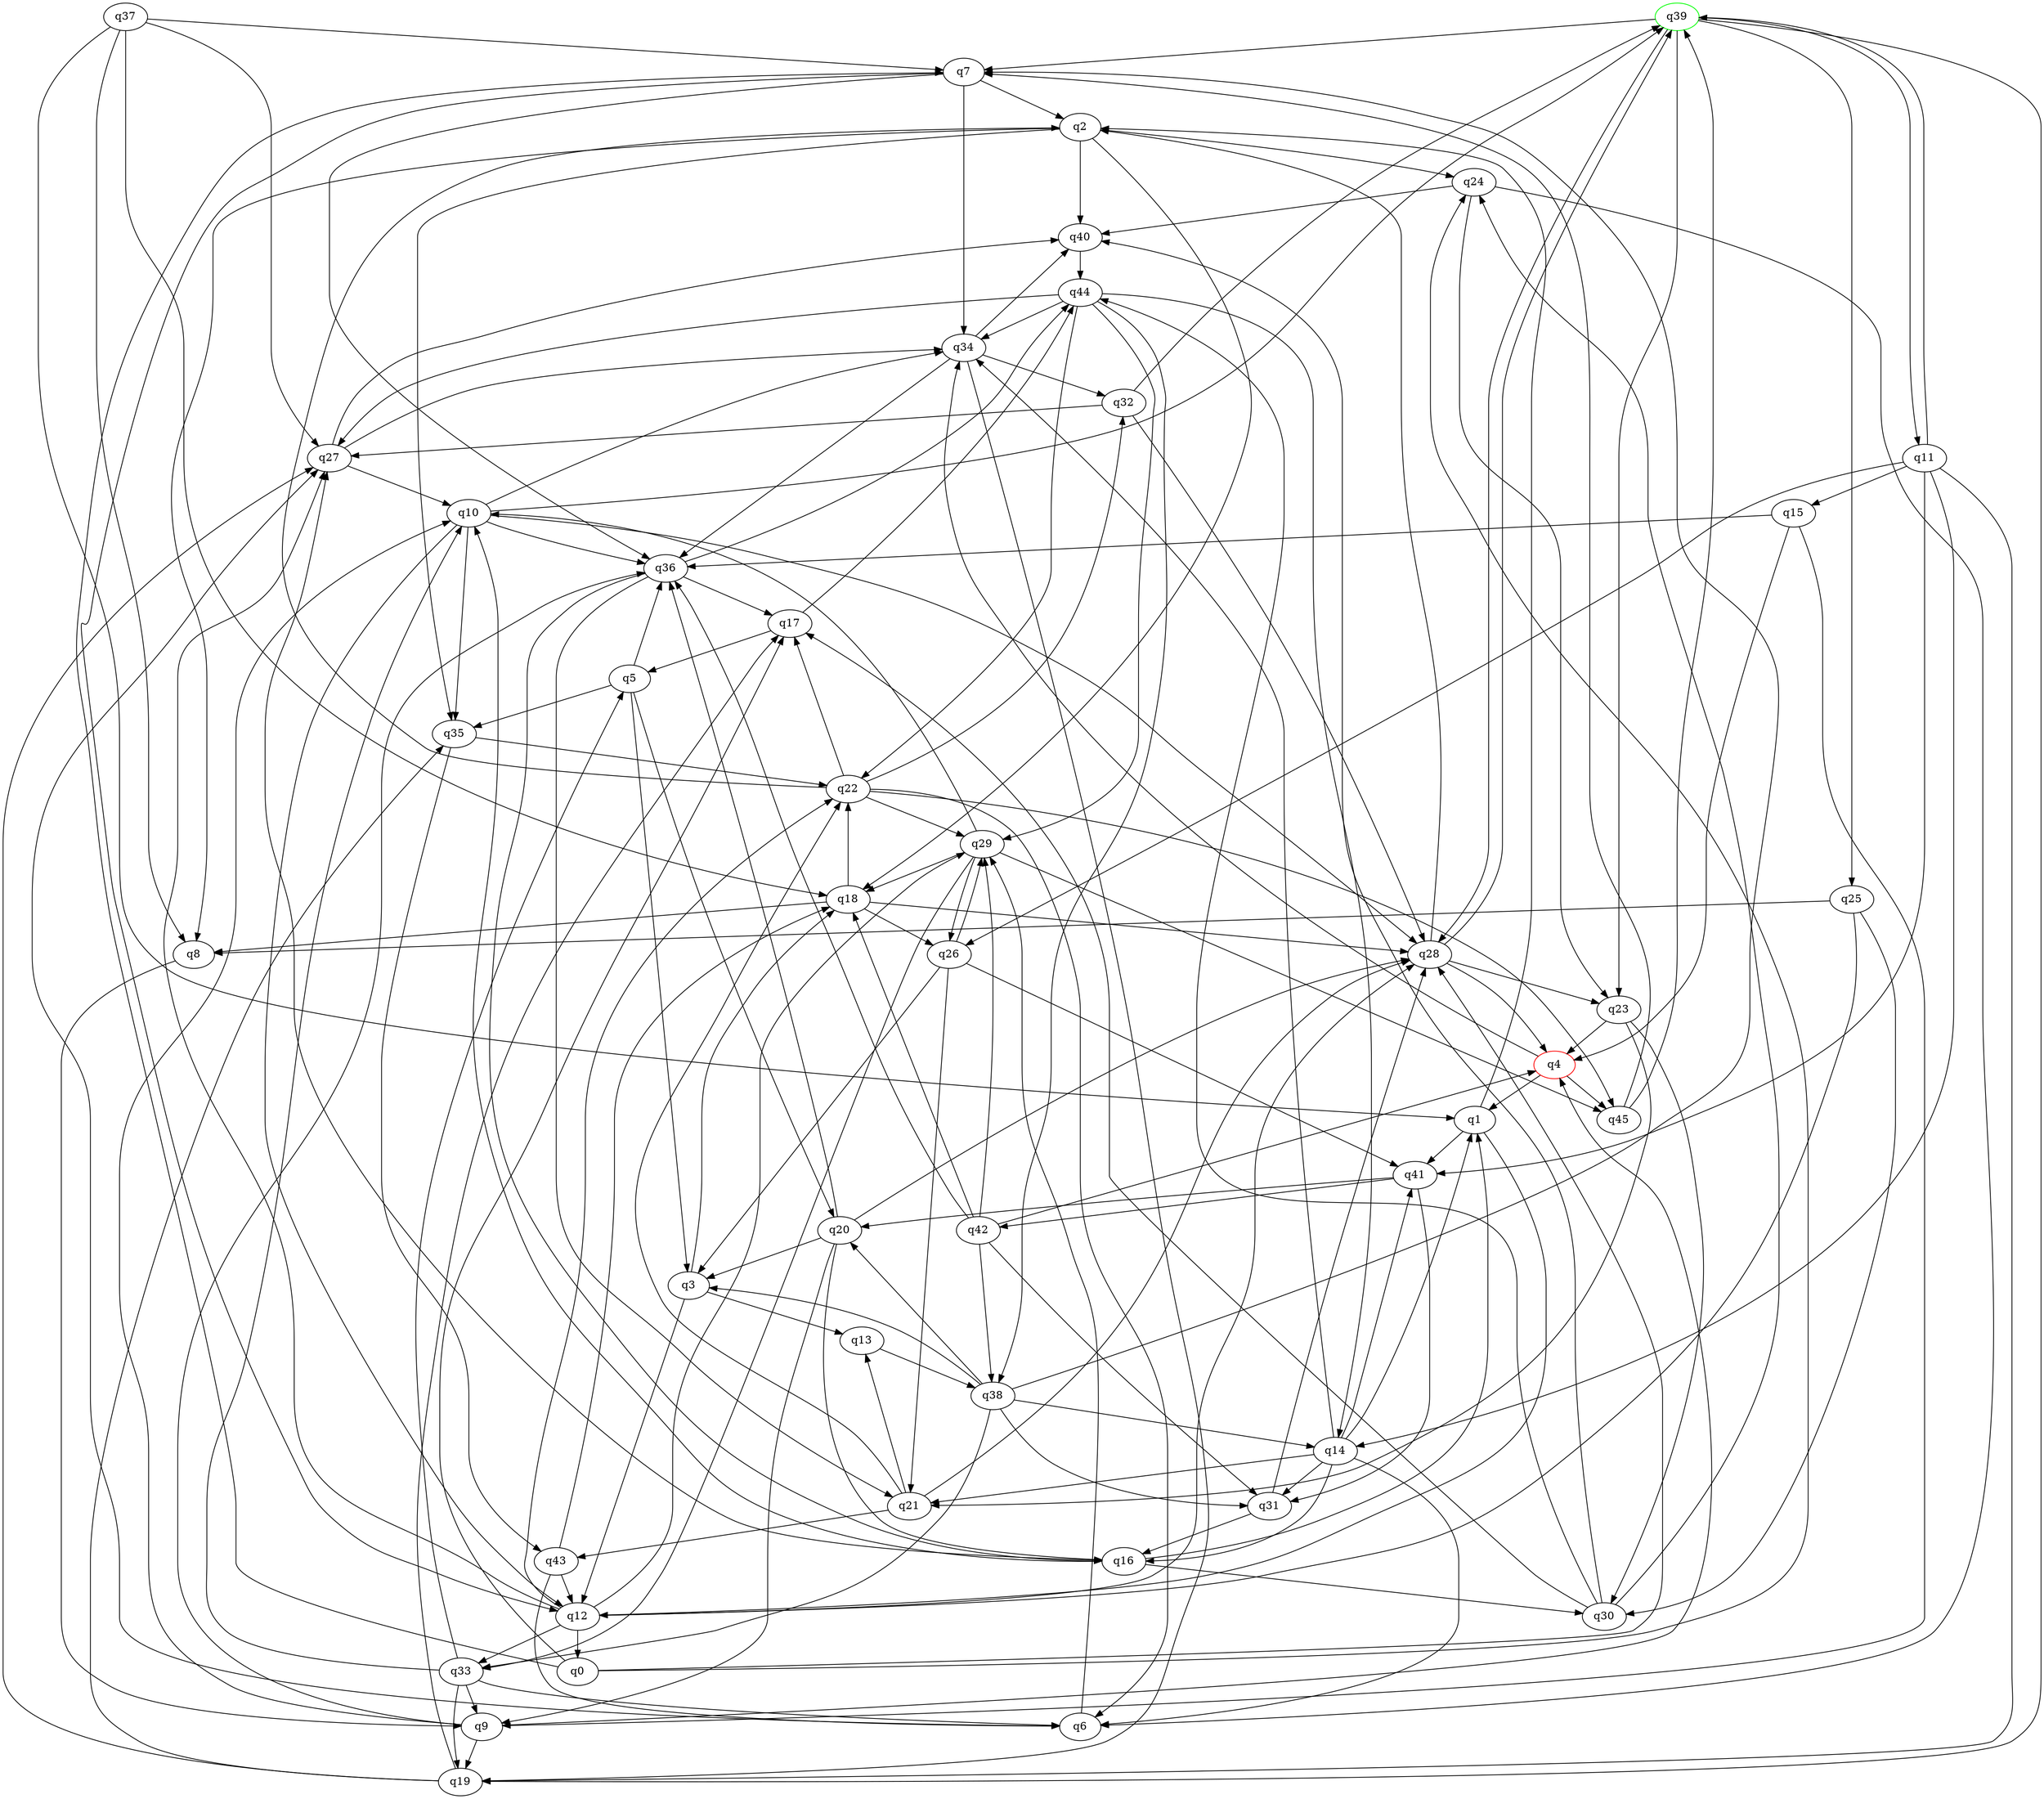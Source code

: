 digraph A{
q39 [initial=1,color=green];
q4 [final=1,color=red];
q0 -> q7;
q0 -> q17;
q0 -> q24;
q0 -> q28;
q1 -> q2;
q1 -> q12;
q1 -> q41;
q2 -> q8;
q2 -> q18;
q2 -> q24;
q2 -> q35;
q2 -> q40;
q3 -> q12;
q3 -> q13;
q3 -> q18;
q4 -> q1;
q4 -> q34;
q4 -> q45;
q5 -> q3;
q5 -> q20;
q5 -> q35;
q5 -> q36;
q6 -> q27;
q6 -> q29;
q7 -> q2;
q7 -> q12;
q7 -> q34;
q7 -> q36;
q8 -> q9;
q9 -> q4;
q9 -> q10;
q9 -> q19;
q9 -> q36;
q10 -> q12;
q10 -> q28;
q10 -> q34;
q10 -> q35;
q10 -> q36;
q10 -> q39;
q11 -> q14;
q11 -> q15;
q11 -> q19;
q11 -> q26;
q11 -> q39;
q11 -> q41;
q12 -> q0;
q12 -> q22;
q12 -> q27;
q12 -> q28;
q12 -> q29;
q12 -> q33;
q13 -> q38;
q14 -> q1;
q14 -> q6;
q14 -> q16;
q14 -> q21;
q14 -> q31;
q14 -> q34;
q14 -> q41;
q15 -> q4;
q15 -> q9;
q15 -> q36;
q16 -> q1;
q16 -> q10;
q16 -> q27;
q16 -> q30;
q17 -> q5;
q17 -> q44;
q18 -> q8;
q18 -> q22;
q18 -> q26;
q18 -> q28;
q19 -> q17;
q19 -> q27;
q19 -> q35;
q20 -> q3;
q20 -> q9;
q20 -> q16;
q20 -> q28;
q20 -> q36;
q21 -> q13;
q21 -> q22;
q21 -> q28;
q21 -> q43;
q22 -> q2;
q22 -> q6;
q22 -> q17;
q22 -> q29;
q22 -> q32;
q22 -> q45;
q23 -> q4;
q23 -> q21;
q23 -> q30;
q24 -> q6;
q24 -> q23;
q24 -> q40;
q25 -> q8;
q25 -> q12;
q25 -> q30;
q26 -> q3;
q26 -> q21;
q26 -> q29;
q26 -> q41;
q27 -> q10;
q27 -> q34;
q27 -> q40;
q28 -> q2;
q28 -> q4;
q28 -> q23;
q28 -> q39;
q29 -> q10;
q29 -> q18;
q29 -> q26;
q29 -> q33;
q29 -> q45;
q30 -> q17;
q30 -> q24;
q30 -> q40;
q30 -> q44;
q31 -> q16;
q31 -> q28;
q32 -> q27;
q32 -> q28;
q32 -> q39;
q33 -> q5;
q33 -> q6;
q33 -> q9;
q33 -> q10;
q33 -> q19;
q34 -> q19;
q34 -> q32;
q34 -> q36;
q34 -> q40;
q35 -> q22;
q35 -> q43;
q36 -> q16;
q36 -> q17;
q36 -> q21;
q36 -> q44;
q37 -> q1;
q37 -> q7;
q37 -> q8;
q37 -> q18;
q37 -> q27;
q38 -> q3;
q38 -> q7;
q38 -> q14;
q38 -> q20;
q38 -> q31;
q38 -> q33;
q39 -> q7;
q39 -> q11;
q39 -> q19;
q39 -> q23;
q39 -> q25;
q39 -> q28;
q40 -> q44;
q41 -> q20;
q41 -> q31;
q41 -> q42;
q42 -> q4;
q42 -> q18;
q42 -> q29;
q42 -> q31;
q42 -> q36;
q42 -> q38;
q43 -> q6;
q43 -> q12;
q43 -> q18;
q44 -> q14;
q44 -> q22;
q44 -> q27;
q44 -> q29;
q44 -> q34;
q44 -> q38;
q45 -> q7;
q45 -> q39;
}